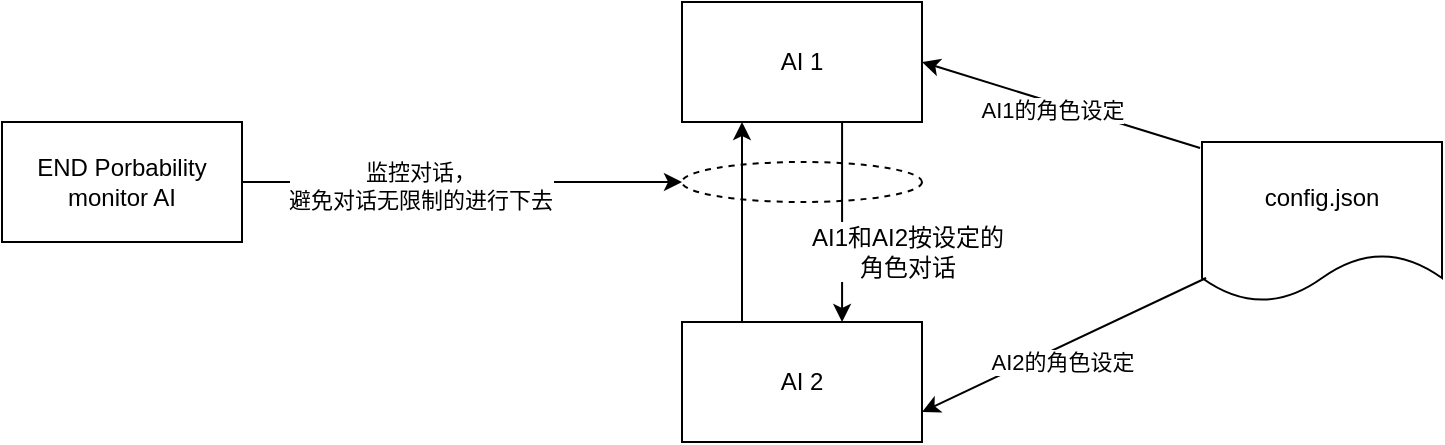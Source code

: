 <mxfile version="26.1.3">
  <diagram name="第 1 页" id="Lg8REVvZiUB5NNv8vLVV">
    <mxGraphModel dx="1114" dy="551" grid="1" gridSize="10" guides="1" tooltips="1" connect="1" arrows="1" fold="1" page="1" pageScale="1" pageWidth="827" pageHeight="1169" math="0" shadow="0">
      <root>
        <mxCell id="0" />
        <mxCell id="1" parent="0" />
        <mxCell id="wppLwrwgf0rxI7LfoE-R-1" value="END Porbability monitor AI" style="rounded=0;whiteSpace=wrap;html=1;" vertex="1" parent="1">
          <mxGeometry x="60" y="140" width="120" height="60" as="geometry" />
        </mxCell>
        <mxCell id="wppLwrwgf0rxI7LfoE-R-2" value="AI 1" style="rounded=0;whiteSpace=wrap;html=1;" vertex="1" parent="1">
          <mxGeometry x="400" y="80" width="120" height="60" as="geometry" />
        </mxCell>
        <mxCell id="wppLwrwgf0rxI7LfoE-R-3" value="AI 2" style="rounded=0;whiteSpace=wrap;html=1;" vertex="1" parent="1">
          <mxGeometry x="400" y="240" width="120" height="60" as="geometry" />
        </mxCell>
        <mxCell id="wppLwrwgf0rxI7LfoE-R-4" value="" style="endArrow=classic;html=1;rounded=0;exitX=0.25;exitY=0;exitDx=0;exitDy=0;entryX=0.25;entryY=1;entryDx=0;entryDy=0;" edge="1" parent="1" source="wppLwrwgf0rxI7LfoE-R-3" target="wppLwrwgf0rxI7LfoE-R-2">
          <mxGeometry width="50" height="50" relative="1" as="geometry">
            <mxPoint x="390" y="310" as="sourcePoint" />
            <mxPoint x="430" y="150" as="targetPoint" />
          </mxGeometry>
        </mxCell>
        <mxCell id="wppLwrwgf0rxI7LfoE-R-5" value="" style="endArrow=classic;html=1;rounded=0;exitX=0.667;exitY=1;exitDx=0;exitDy=0;exitPerimeter=0;entryX=0.667;entryY=0;entryDx=0;entryDy=0;entryPerimeter=0;" edge="1" parent="1" source="wppLwrwgf0rxI7LfoE-R-2" target="wppLwrwgf0rxI7LfoE-R-3">
          <mxGeometry width="50" height="50" relative="1" as="geometry">
            <mxPoint x="390" y="310" as="sourcePoint" />
            <mxPoint x="440" y="260" as="targetPoint" />
          </mxGeometry>
        </mxCell>
        <mxCell id="wppLwrwgf0rxI7LfoE-R-6" value="AI1和AI2按设定的角色对话" style="text;html=1;align=center;verticalAlign=middle;whiteSpace=wrap;rounded=0;fillColor=default;" vertex="1" parent="1">
          <mxGeometry x="460" y="190" width="106" height="30" as="geometry" />
        </mxCell>
        <mxCell id="wppLwrwgf0rxI7LfoE-R-8" value="config.json" style="shape=document;whiteSpace=wrap;html=1;boundedLbl=1;" vertex="1" parent="1">
          <mxGeometry x="660" y="150" width="120" height="80" as="geometry" />
        </mxCell>
        <mxCell id="wppLwrwgf0rxI7LfoE-R-9" value="" style="endArrow=classic;html=1;rounded=0;exitX=-0.008;exitY=0.038;exitDx=0;exitDy=0;exitPerimeter=0;entryX=1;entryY=0.5;entryDx=0;entryDy=0;" edge="1" parent="1" source="wppLwrwgf0rxI7LfoE-R-8" target="wppLwrwgf0rxI7LfoE-R-2">
          <mxGeometry width="50" height="50" relative="1" as="geometry">
            <mxPoint x="390" y="310" as="sourcePoint" />
            <mxPoint x="440" y="260" as="targetPoint" />
          </mxGeometry>
        </mxCell>
        <mxCell id="wppLwrwgf0rxI7LfoE-R-11" value="AI1的角色设定" style="edgeLabel;html=1;align=center;verticalAlign=middle;resizable=0;points=[];" vertex="1" connectable="0" parent="wppLwrwgf0rxI7LfoE-R-9">
          <mxGeometry x="0.053" y="3" relative="1" as="geometry">
            <mxPoint as="offset" />
          </mxGeometry>
        </mxCell>
        <mxCell id="wppLwrwgf0rxI7LfoE-R-10" value="" style="endArrow=classic;html=1;rounded=0;exitX=0.017;exitY=0.85;exitDx=0;exitDy=0;exitPerimeter=0;entryX=1;entryY=0.75;entryDx=0;entryDy=0;" edge="1" parent="1" source="wppLwrwgf0rxI7LfoE-R-8" target="wppLwrwgf0rxI7LfoE-R-3">
          <mxGeometry width="50" height="50" relative="1" as="geometry">
            <mxPoint x="390" y="310" as="sourcePoint" />
            <mxPoint x="440" y="260" as="targetPoint" />
          </mxGeometry>
        </mxCell>
        <mxCell id="wppLwrwgf0rxI7LfoE-R-12" value="AI2的角色设定" style="edgeLabel;html=1;align=center;verticalAlign=middle;resizable=0;points=[];" vertex="1" connectable="0" parent="wppLwrwgf0rxI7LfoE-R-10">
          <mxGeometry x="0.293" y="2" relative="1" as="geometry">
            <mxPoint x="19" y="-3" as="offset" />
          </mxGeometry>
        </mxCell>
        <mxCell id="wppLwrwgf0rxI7LfoE-R-13" value="" style="ellipse;whiteSpace=wrap;html=1;fillColor=none;dashed=1;" vertex="1" parent="1">
          <mxGeometry x="400" y="160" width="120" height="20" as="geometry" />
        </mxCell>
        <mxCell id="wppLwrwgf0rxI7LfoE-R-14" value="" style="endArrow=classic;html=1;rounded=0;exitX=1;exitY=0.5;exitDx=0;exitDy=0;entryX=0;entryY=0.5;entryDx=0;entryDy=0;" edge="1" parent="1" source="wppLwrwgf0rxI7LfoE-R-1" target="wppLwrwgf0rxI7LfoE-R-13">
          <mxGeometry width="50" height="50" relative="1" as="geometry">
            <mxPoint x="390" y="310" as="sourcePoint" />
            <mxPoint x="440" y="260" as="targetPoint" />
          </mxGeometry>
        </mxCell>
        <mxCell id="wppLwrwgf0rxI7LfoE-R-15" value="监控对话，&lt;div&gt;避免对话无限制的进行下去&lt;/div&gt;" style="edgeLabel;html=1;align=center;verticalAlign=middle;resizable=0;points=[];" vertex="1" connectable="0" parent="wppLwrwgf0rxI7LfoE-R-14">
          <mxGeometry x="-0.19" y="-2" relative="1" as="geometry">
            <mxPoint as="offset" />
          </mxGeometry>
        </mxCell>
      </root>
    </mxGraphModel>
  </diagram>
</mxfile>
